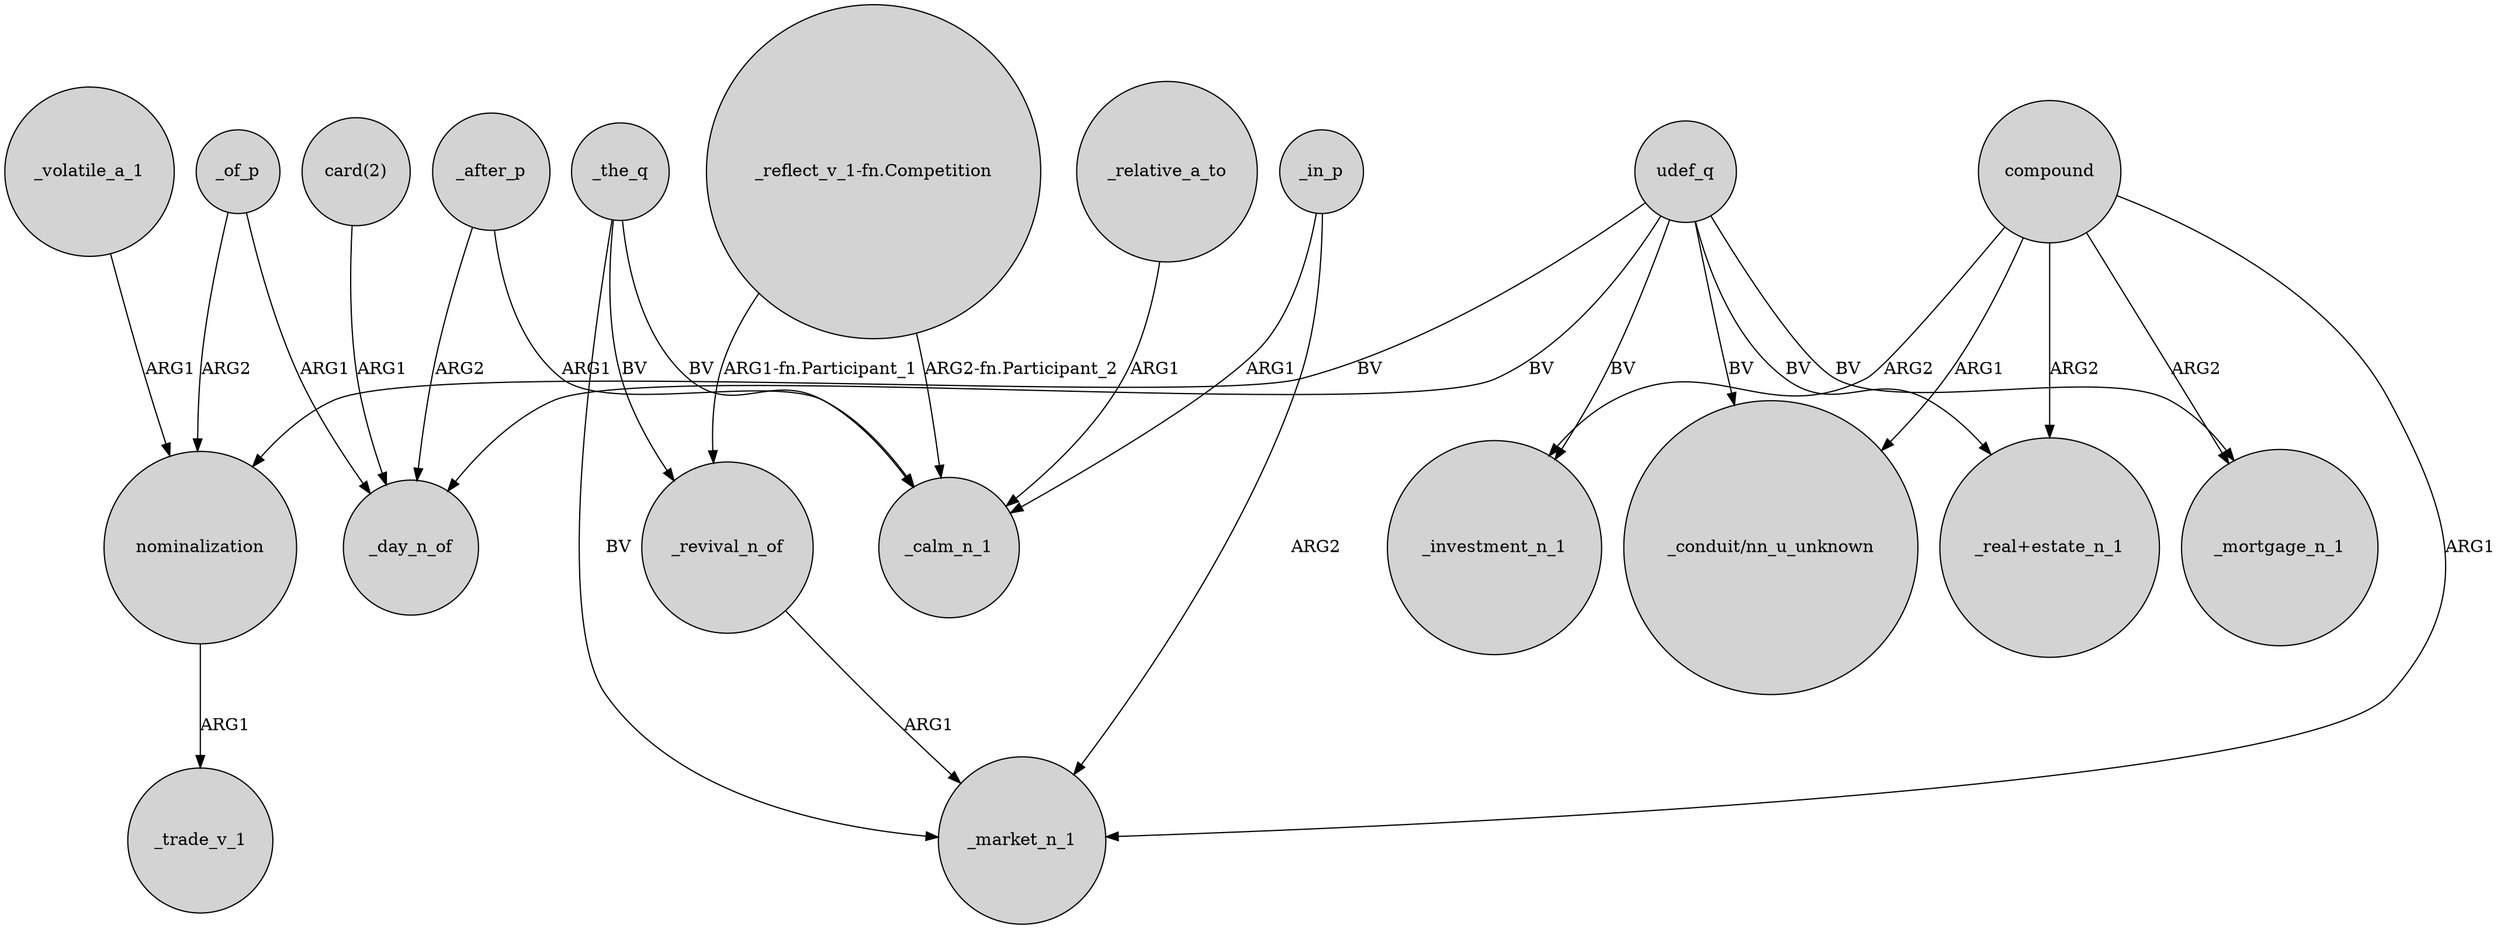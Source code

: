 digraph {
	node [shape=circle style=filled]
	_volatile_a_1 -> nominalization [label=ARG1]
	_after_p -> _day_n_of [label=ARG2]
	compound -> _investment_n_1 [label=ARG2]
	udef_q -> nominalization [label=BV]
	"card(2)" -> _day_n_of [label=ARG1]
	compound -> "_real+estate_n_1" [label=ARG2]
	_after_p -> _calm_n_1 [label=ARG1]
	_the_q -> _market_n_1 [label=BV]
	_of_p -> nominalization [label=ARG2]
	compound -> _mortgage_n_1 [label=ARG2]
	udef_q -> _mortgage_n_1 [label=BV]
	udef_q -> _day_n_of [label=BV]
	_in_p -> _market_n_1 [label=ARG2]
	compound -> "_conduit/nn_u_unknown" [label=ARG1]
	"_reflect_v_1-fn.Competition" -> _revival_n_of [label="ARG1-fn.Participant_1"]
	"_reflect_v_1-fn.Competition" -> _calm_n_1 [label="ARG2-fn.Participant_2"]
	_the_q -> _revival_n_of [label=BV]
	_revival_n_of -> _market_n_1 [label=ARG1]
	udef_q -> "_conduit/nn_u_unknown" [label=BV]
	udef_q -> _investment_n_1 [label=BV]
	_in_p -> _calm_n_1 [label=ARG1]
	_of_p -> _day_n_of [label=ARG1]
	_relative_a_to -> _calm_n_1 [label=ARG1]
	compound -> _market_n_1 [label=ARG1]
	udef_q -> "_real+estate_n_1" [label=BV]
	_the_q -> _calm_n_1 [label=BV]
	nominalization -> _trade_v_1 [label=ARG1]
}
